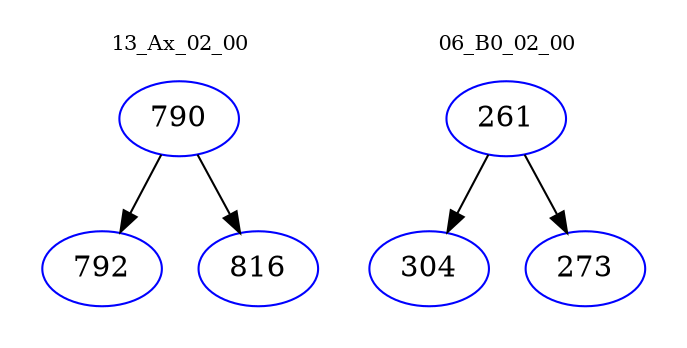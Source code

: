 digraph{
subgraph cluster_0 {
color = white
label = "13_Ax_02_00";
fontsize=10;
T0_790 [label="790", color="blue"]
T0_790 -> T0_792 [color="black"]
T0_792 [label="792", color="blue"]
T0_790 -> T0_816 [color="black"]
T0_816 [label="816", color="blue"]
}
subgraph cluster_1 {
color = white
label = "06_B0_02_00";
fontsize=10;
T1_261 [label="261", color="blue"]
T1_261 -> T1_304 [color="black"]
T1_304 [label="304", color="blue"]
T1_261 -> T1_273 [color="black"]
T1_273 [label="273", color="blue"]
}
}
